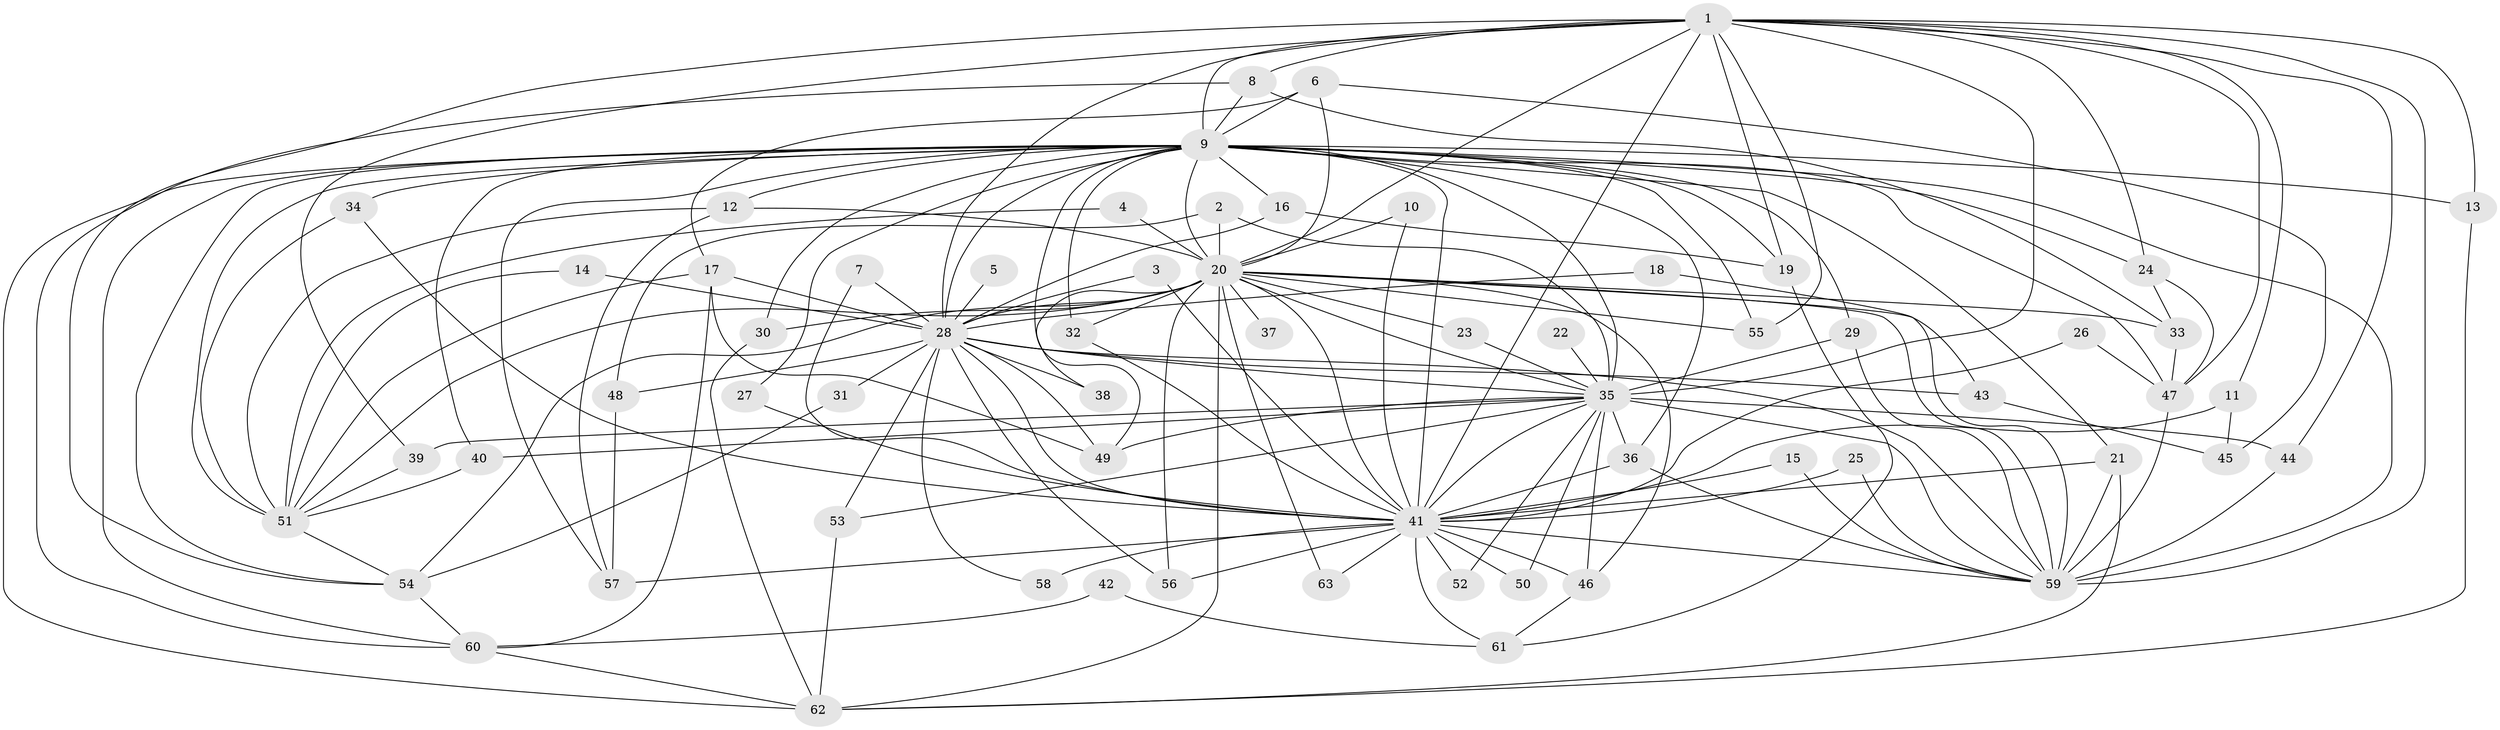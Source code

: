 // original degree distribution, {13: 0.016, 15: 0.008, 20: 0.016, 29: 0.008, 32: 0.008, 25: 0.008, 27: 0.008, 19: 0.008, 35: 0.008, 3: 0.192, 2: 0.568, 4: 0.104, 6: 0.016, 9: 0.008, 5: 0.024}
// Generated by graph-tools (version 1.1) at 2025/01/03/09/25 03:01:18]
// undirected, 63 vertices, 164 edges
graph export_dot {
graph [start="1"]
  node [color=gray90,style=filled];
  1;
  2;
  3;
  4;
  5;
  6;
  7;
  8;
  9;
  10;
  11;
  12;
  13;
  14;
  15;
  16;
  17;
  18;
  19;
  20;
  21;
  22;
  23;
  24;
  25;
  26;
  27;
  28;
  29;
  30;
  31;
  32;
  33;
  34;
  35;
  36;
  37;
  38;
  39;
  40;
  41;
  42;
  43;
  44;
  45;
  46;
  47;
  48;
  49;
  50;
  51;
  52;
  53;
  54;
  55;
  56;
  57;
  58;
  59;
  60;
  61;
  62;
  63;
  1 -- 8 [weight=1.0];
  1 -- 9 [weight=7.0];
  1 -- 11 [weight=1.0];
  1 -- 13 [weight=1.0];
  1 -- 19 [weight=1.0];
  1 -- 20 [weight=2.0];
  1 -- 24 [weight=1.0];
  1 -- 28 [weight=3.0];
  1 -- 35 [weight=3.0];
  1 -- 39 [weight=1.0];
  1 -- 41 [weight=3.0];
  1 -- 44 [weight=1.0];
  1 -- 47 [weight=1.0];
  1 -- 54 [weight=1.0];
  1 -- 55 [weight=1.0];
  1 -- 59 [weight=3.0];
  2 -- 20 [weight=1.0];
  2 -- 35 [weight=1.0];
  2 -- 48 [weight=1.0];
  3 -- 28 [weight=1.0];
  3 -- 41 [weight=1.0];
  4 -- 20 [weight=1.0];
  4 -- 51 [weight=1.0];
  5 -- 28 [weight=1.0];
  6 -- 9 [weight=1.0];
  6 -- 17 [weight=1.0];
  6 -- 20 [weight=1.0];
  6 -- 45 [weight=1.0];
  7 -- 28 [weight=1.0];
  7 -- 41 [weight=1.0];
  8 -- 9 [weight=1.0];
  8 -- 33 [weight=1.0];
  8 -- 60 [weight=1.0];
  9 -- 12 [weight=1.0];
  9 -- 13 [weight=1.0];
  9 -- 16 [weight=1.0];
  9 -- 19 [weight=1.0];
  9 -- 20 [weight=5.0];
  9 -- 21 [weight=1.0];
  9 -- 24 [weight=1.0];
  9 -- 27 [weight=1.0];
  9 -- 28 [weight=4.0];
  9 -- 29 [weight=1.0];
  9 -- 30 [weight=1.0];
  9 -- 32 [weight=1.0];
  9 -- 34 [weight=3.0];
  9 -- 35 [weight=4.0];
  9 -- 36 [weight=1.0];
  9 -- 40 [weight=1.0];
  9 -- 41 [weight=3.0];
  9 -- 47 [weight=1.0];
  9 -- 49 [weight=1.0];
  9 -- 51 [weight=3.0];
  9 -- 54 [weight=1.0];
  9 -- 55 [weight=1.0];
  9 -- 57 [weight=1.0];
  9 -- 59 [weight=3.0];
  9 -- 60 [weight=1.0];
  9 -- 62 [weight=3.0];
  10 -- 20 [weight=1.0];
  10 -- 41 [weight=1.0];
  11 -- 41 [weight=1.0];
  11 -- 45 [weight=1.0];
  12 -- 20 [weight=1.0];
  12 -- 51 [weight=1.0];
  12 -- 57 [weight=1.0];
  13 -- 62 [weight=1.0];
  14 -- 28 [weight=1.0];
  14 -- 51 [weight=1.0];
  15 -- 41 [weight=1.0];
  15 -- 59 [weight=1.0];
  16 -- 19 [weight=1.0];
  16 -- 28 [weight=1.0];
  17 -- 28 [weight=1.0];
  17 -- 49 [weight=1.0];
  17 -- 51 [weight=1.0];
  17 -- 60 [weight=1.0];
  18 -- 28 [weight=1.0];
  18 -- 59 [weight=1.0];
  19 -- 61 [weight=1.0];
  20 -- 23 [weight=1.0];
  20 -- 28 [weight=1.0];
  20 -- 30 [weight=1.0];
  20 -- 32 [weight=1.0];
  20 -- 33 [weight=2.0];
  20 -- 35 [weight=1.0];
  20 -- 37 [weight=1.0];
  20 -- 38 [weight=1.0];
  20 -- 41 [weight=1.0];
  20 -- 43 [weight=1.0];
  20 -- 46 [weight=1.0];
  20 -- 51 [weight=1.0];
  20 -- 54 [weight=1.0];
  20 -- 55 [weight=1.0];
  20 -- 56 [weight=1.0];
  20 -- 59 [weight=1.0];
  20 -- 62 [weight=1.0];
  20 -- 63 [weight=1.0];
  21 -- 41 [weight=1.0];
  21 -- 59 [weight=1.0];
  21 -- 62 [weight=1.0];
  22 -- 35 [weight=1.0];
  23 -- 35 [weight=1.0];
  24 -- 33 [weight=1.0];
  24 -- 47 [weight=1.0];
  25 -- 41 [weight=1.0];
  25 -- 59 [weight=1.0];
  26 -- 41 [weight=1.0];
  26 -- 47 [weight=1.0];
  27 -- 41 [weight=1.0];
  28 -- 31 [weight=2.0];
  28 -- 35 [weight=1.0];
  28 -- 38 [weight=2.0];
  28 -- 41 [weight=1.0];
  28 -- 43 [weight=1.0];
  28 -- 48 [weight=1.0];
  28 -- 49 [weight=1.0];
  28 -- 53 [weight=1.0];
  28 -- 56 [weight=1.0];
  28 -- 58 [weight=1.0];
  28 -- 59 [weight=1.0];
  29 -- 35 [weight=1.0];
  29 -- 59 [weight=1.0];
  30 -- 62 [weight=1.0];
  31 -- 54 [weight=1.0];
  32 -- 41 [weight=1.0];
  33 -- 47 [weight=1.0];
  34 -- 41 [weight=1.0];
  34 -- 51 [weight=1.0];
  35 -- 36 [weight=1.0];
  35 -- 39 [weight=1.0];
  35 -- 40 [weight=1.0];
  35 -- 41 [weight=1.0];
  35 -- 44 [weight=1.0];
  35 -- 46 [weight=1.0];
  35 -- 49 [weight=1.0];
  35 -- 50 [weight=1.0];
  35 -- 52 [weight=1.0];
  35 -- 53 [weight=1.0];
  35 -- 59 [weight=1.0];
  36 -- 41 [weight=1.0];
  36 -- 59 [weight=1.0];
  39 -- 51 [weight=1.0];
  40 -- 51 [weight=1.0];
  41 -- 46 [weight=1.0];
  41 -- 50 [weight=1.0];
  41 -- 52 [weight=1.0];
  41 -- 56 [weight=1.0];
  41 -- 57 [weight=2.0];
  41 -- 58 [weight=2.0];
  41 -- 59 [weight=3.0];
  41 -- 61 [weight=1.0];
  41 -- 63 [weight=1.0];
  42 -- 60 [weight=1.0];
  42 -- 61 [weight=1.0];
  43 -- 45 [weight=1.0];
  44 -- 59 [weight=1.0];
  46 -- 61 [weight=1.0];
  47 -- 59 [weight=1.0];
  48 -- 57 [weight=1.0];
  51 -- 54 [weight=1.0];
  53 -- 62 [weight=2.0];
  54 -- 60 [weight=1.0];
  60 -- 62 [weight=1.0];
}
